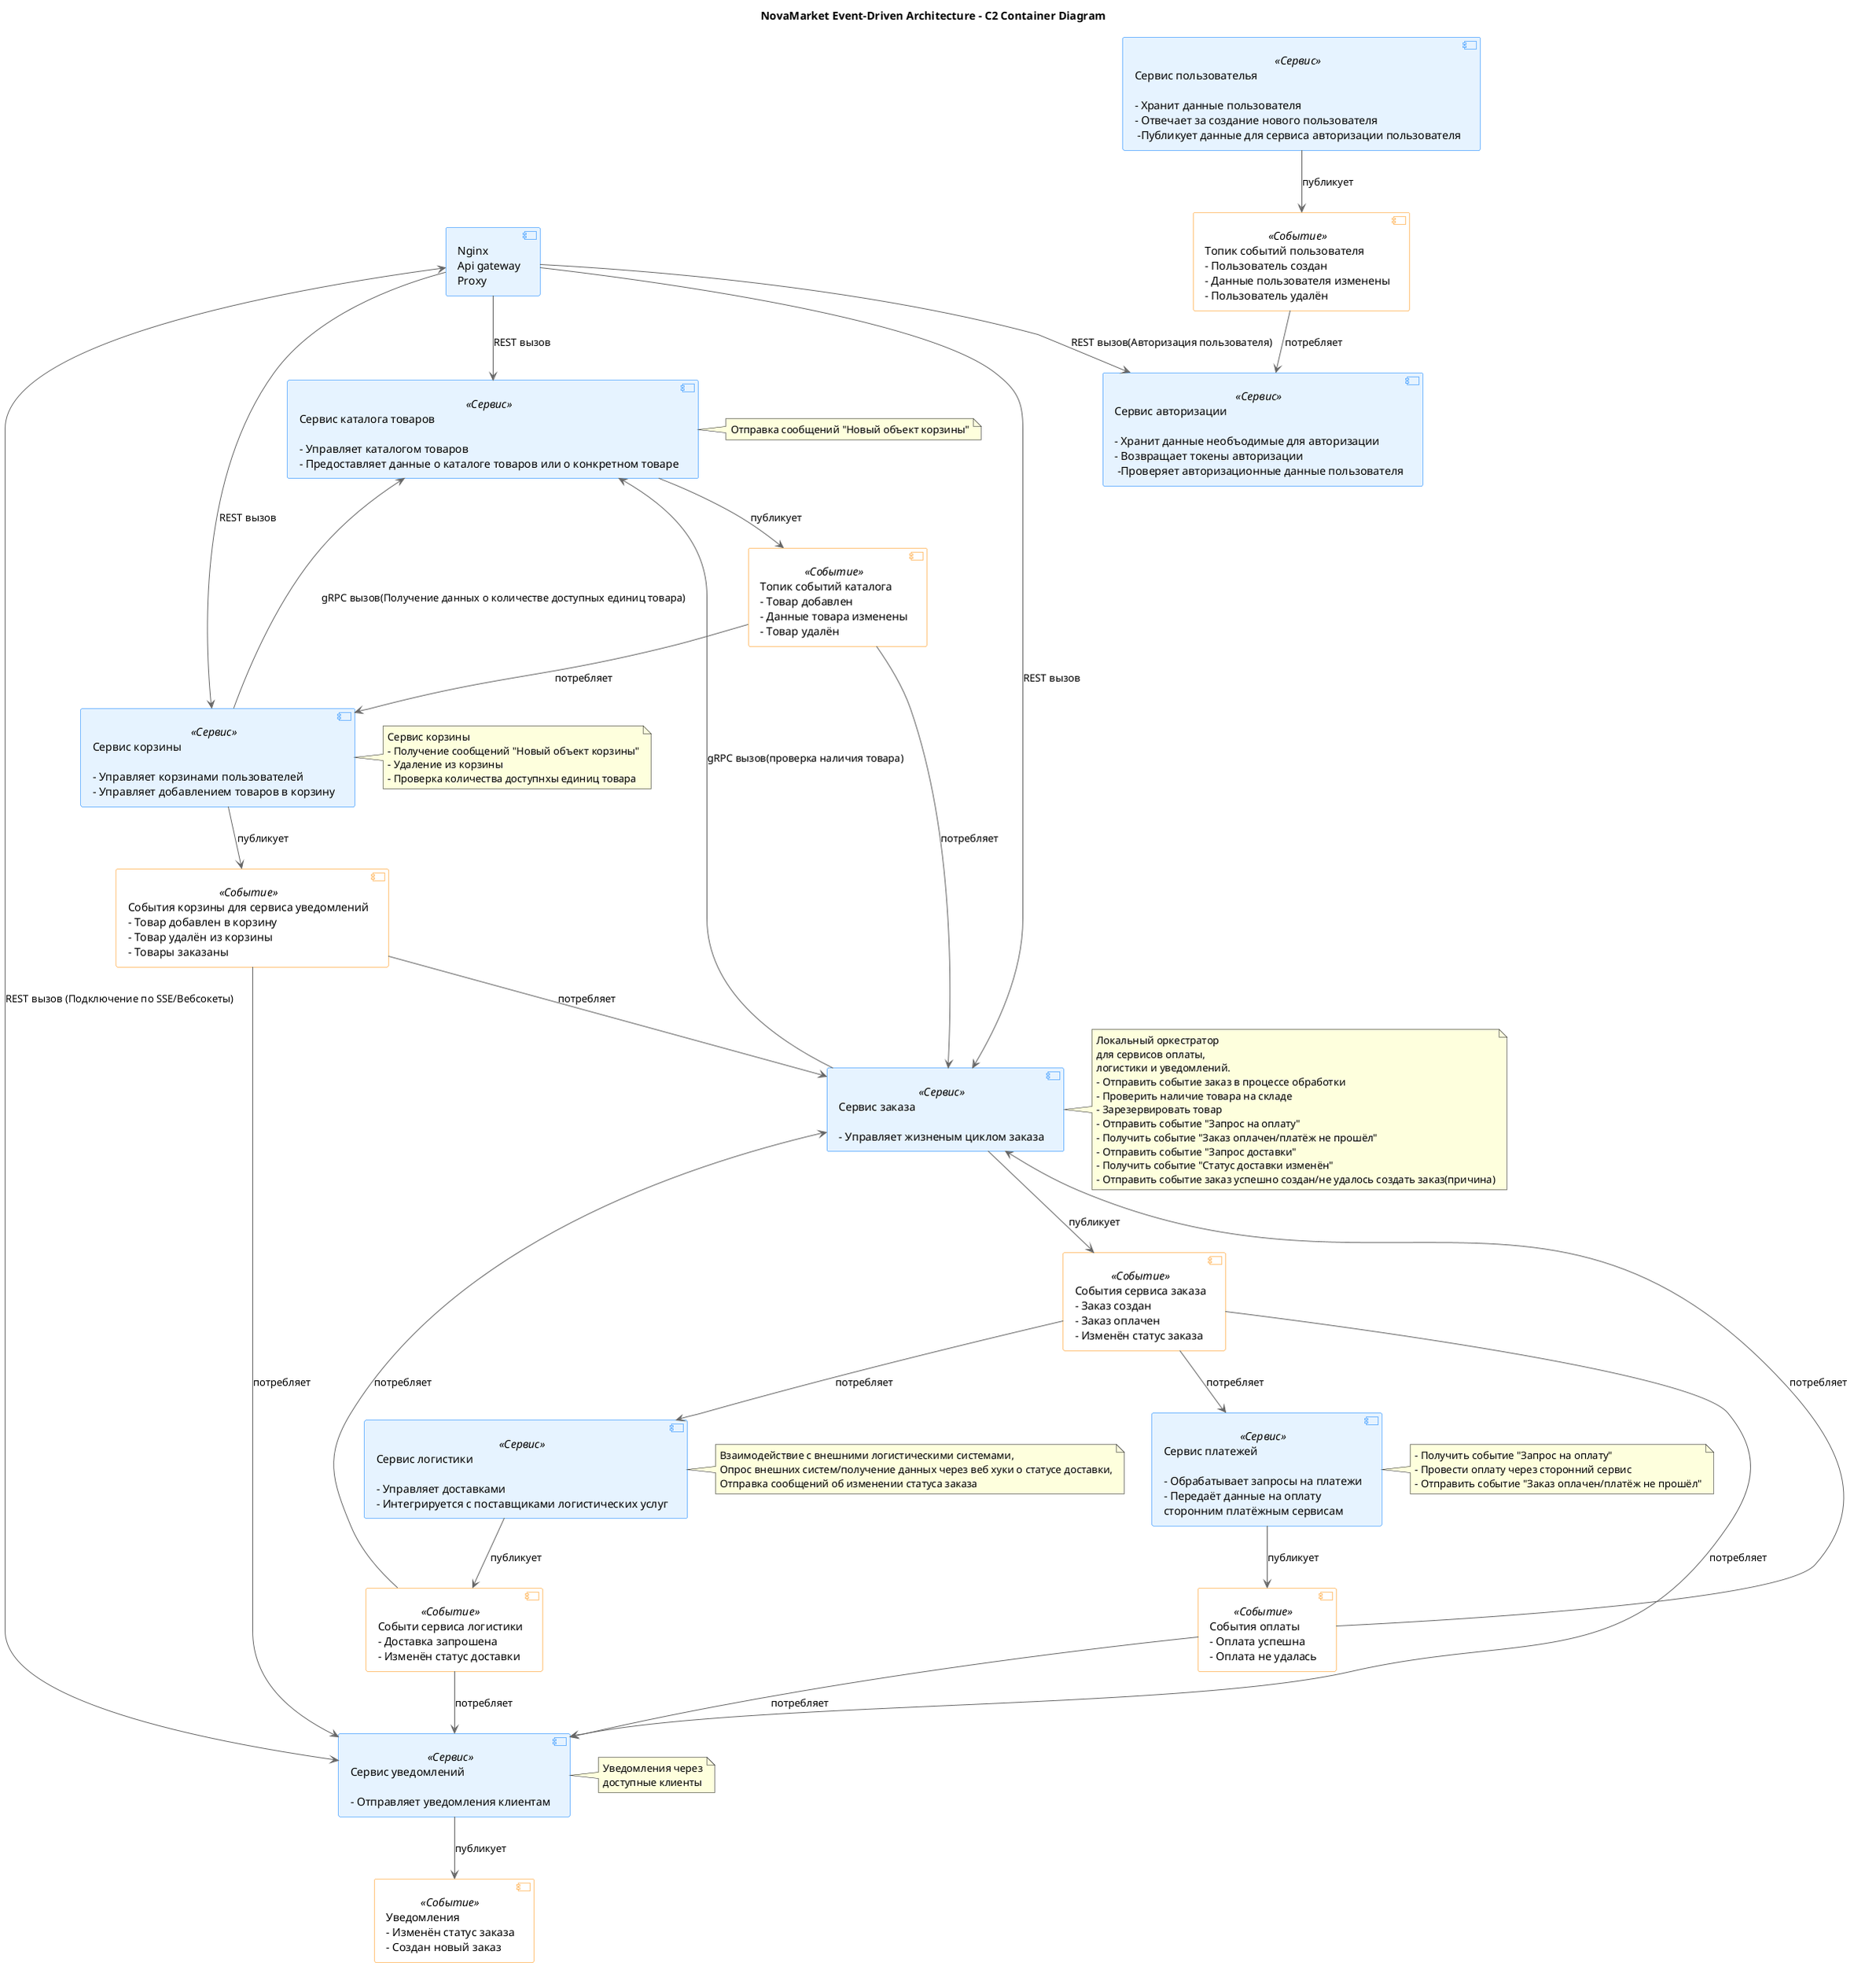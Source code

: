 @startuml NovaMarket Event-Driven Architecture

title NovaMarket Event-Driven Architecture - C2 Container Diagram

skinparam component {
  BackgroundColor #E6F3FF
  BorderColor #007BFF
  ArrowColor #666666
}


skinparam component {
  BackgroundColor<<Событие>> #FFF0E6  ' Light orange for events
  BorderColor<<Событие>> #FF8C00
}

component Nginx as "Nginx\nApi gateway\nProxy"

' Microservices
component Userservice as "Сервис пользователья\n\n- Хранит данные пользователя\n- Отвечает за создание нового пользователя\n -Публикует данные для сервиса авторизации пользователя" <<Сервис>>
component AuthService as "Сервис авторизации\n\n- Хранит данные необъодимые для авторизации\n- Возвращает токены авторизации\n -Проверяет авторизационные данные пользователя" <<Сервис>>
component ProductService as "Сервис каталога товаров\n\n- Управляет каталогом товаров\n- Предоставляет данные о каталоге товаров или о конкретном товаре" <<Сервис>>
component CartService as "Сервис корзины\n\n- Управляет корзинами пользователей\n- Управляет добавлением товаров в корзину" <<Сервис>>
component OrderService as "Сервис заказа\n\n- Управляет жизненым циклом заказа" <<Сервис>>
component PaymentService as "Сервис платежей\n\n- Обрабатывает запросы на платежи\n- Передаёт данные на оплату\nсторонним платёжным сервисам" <<Сервис>>
component NotificationService as "Сервис уведомлений\n\n- Отправляет уведомления клиентам" <<Сервис>>
component LogisticsService as "Сервис логистики\n\n- Управляет доставками\n- Интегрируется с поставщиками логистических услуг" <<Сервис>>

' Events
component UserEvents as "Топик событий пользователя\n- Пользователь создан\n- Данные пользователя изменены\n- Пользователь удалён" <<Событие>>
component ProductEvents as "Топик событий каталога\n- Товар добавлен\n- Данные товара изменены\n- Товар удалён" <<Событие>>
component CartEvents as "События корзины для сервиса уведомлений\n- Товар добавлен в корзину\n- Товар удалён из корзины\n- Товары заказаны" <<Событие>>
component OrderEvents as "События сервиса заказа\n- Заказ создан\n- Заказ оплачен\n- Изменён статус заказа" <<Событие>>
component PaymentEvents as "События оплаты\n- Оплата успешна\n- Оплата не удалась" <<Событие>>
component NotificationEvents as "Уведомления\n- Изменён статус заказа\n- Создан новый заказ" <<Событие>>
component LogisticsEvents as "Событи сервиса логистики\n- Доставка запрошена\n- Изменён статус доставки" <<Событие>>

' Connect services to their events
Userservice --> UserEvents : публикует
ProductService --> ProductEvents : публикует
CartService --> CartEvents : публикует
OrderService --> OrderEvents : публикует
PaymentService --> PaymentEvents : публикует
NotificationService --> NotificationEvents : публикует
LogisticsService --> LogisticsEvents : публикует

' Event consumption relationships
UserEvents --> AuthService : потребляет

ProductEvents --> CartService : потребляет
ProductEvents --> OrderService : потребляет

CartEvents --> OrderService : потребляет
CartEvents --> NotificationService : потребляет


' Local orcestrator for payment, order and notification services
OrderEvents --> PaymentService : потребляет
OrderEvents --> NotificationService : потребляет
OrderEvents --> LogisticsService : потребляет

PaymentEvents --> OrderService : потребляет
PaymentEvents --> NotificationService : потребляет

LogisticsEvents --> OrderService : потребляет
LogisticsEvents --> NotificationService : потребляет

' Additional direct service relationships (for request/response)
Nginx --> AuthService : REST вызов(Авторизация пользователя)
Nginx --> ProductService : REST вызов
Nginx --> CartService : REST вызов
Nginx --> OrderService : REST вызов
Nginx <--> NotificationService : REST вызов (Подключение по SSE/Вебсокеты)
OrderService --> ProductService : gRPC вызов(проверка наличия товара)
CartService --> ProductService : gRPC вызов(Получение данных о количестве доступных единиц товара)

note right of ProductService
  Отправка сообщений "Новый объект корзины"
end note

note right of CartService
  Сервис корзины
  - Получение сообщений "Новый объект корзины"
  - Удаление из корзины
  - Проверка количества доступнхы единиц товара
end note

note right of OrderService
  Локальный оркестратор
  для сервисов оплаты,
  логистики и уведомлений.
  - Отправить событие заказ в процессе обработки
  - Проверить наличие товара на складе
  - Зарезервировать товар
  - Отправить событие "Запрос на оплату"
  - Получить событие "Заказ оплачен/платёж не прошёл"
  - Отправить событие "Запрос доставки"
  - Получить событие "Статус доставки изменён"
  - Отправить событие заказ успешно создан/не удалось создать заказ(причина)
end note

note right of PaymentService
  - Получить событие "Запрос на оплату"
  - Провести оплату через сторонний сервис
  - Отправить событие "Заказ оплачен/платёж не прошёл"
end note

note right of NotificationService
  Уведомления через
  доступные клиенты
end note

note right of LogisticsService
  Взаимодействие с внешними логистическими системами,
  Опрос внешних систем/получение данных через веб хуки о статусе доставки,
  Отправка сообщений об изменении статуса заказа
end note

@enduml